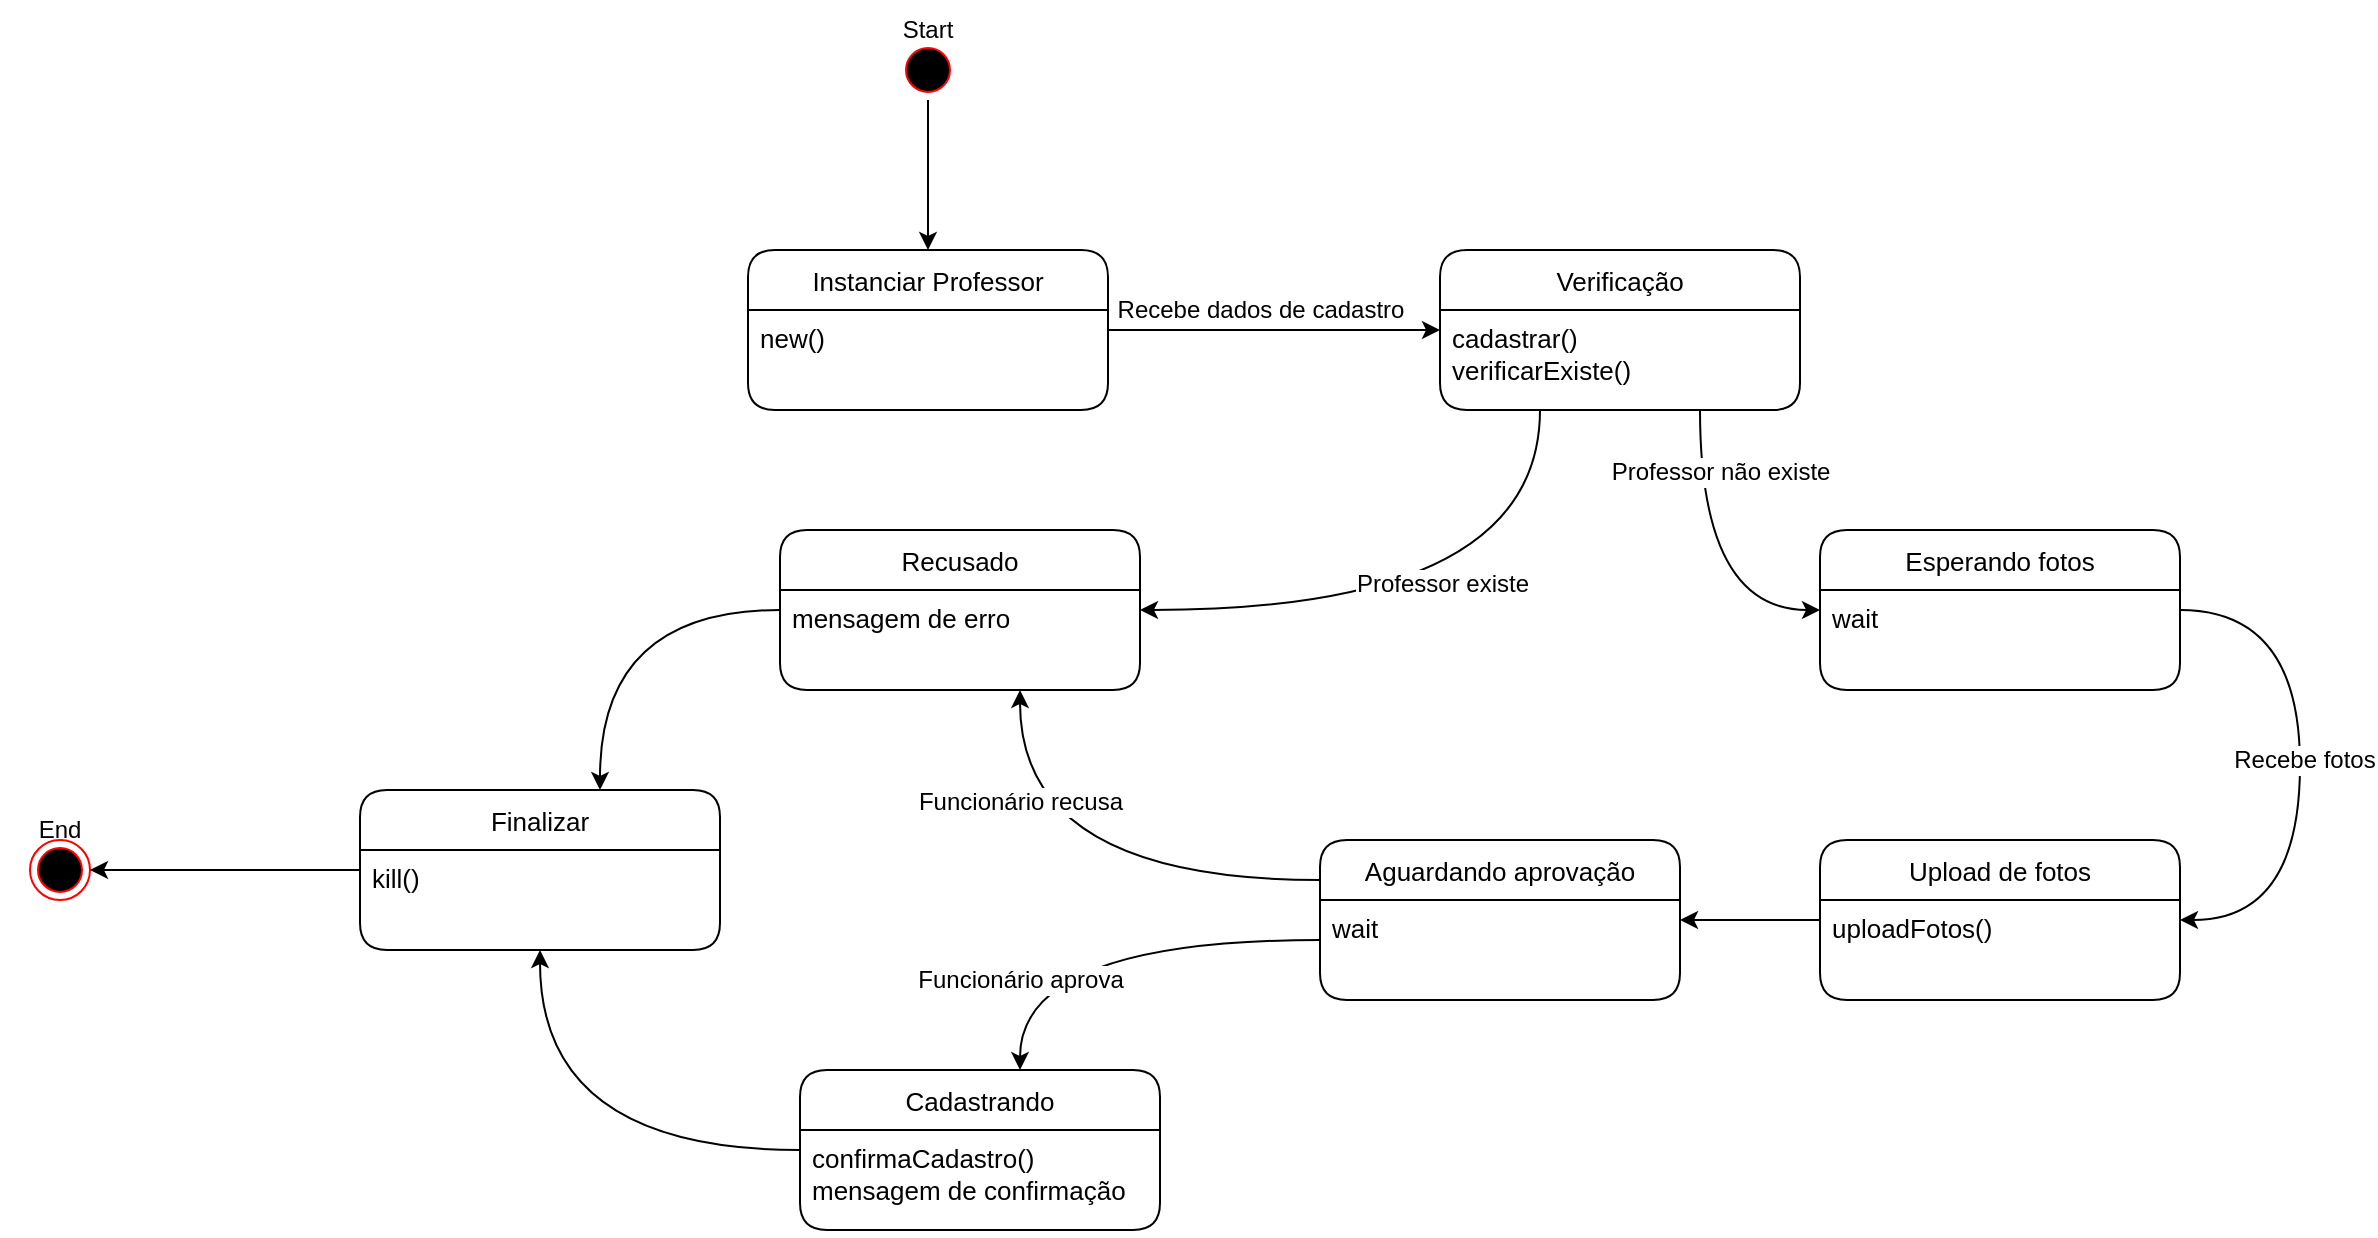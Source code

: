 <mxfile version="17.4.1" type="github">
  <diagram id="s0aPrs5HfquPw13XSlsm" name="Page-1">
    <mxGraphModel dx="1673" dy="934" grid="1" gridSize="10" guides="1" tooltips="1" connect="1" arrows="1" fold="1" page="1" pageScale="1" pageWidth="827" pageHeight="1169" math="0" shadow="0">
      <root>
        <mxCell id="0" />
        <mxCell id="1" parent="0" />
        <mxCell id="Yje8EIRbAULQ11PDXrBn-1" style="edgeStyle=orthogonalEdgeStyle;rounded=0;orthogonalLoop=1;jettySize=auto;html=1;fontSize=12;" edge="1" parent="1" source="Yje8EIRbAULQ11PDXrBn-5" target="Yje8EIRbAULQ11PDXrBn-18">
          <mxGeometry relative="1" as="geometry">
            <mxPoint x="940" y="435" as="targetPoint" />
          </mxGeometry>
        </mxCell>
        <mxCell id="Yje8EIRbAULQ11PDXrBn-2" value="Recebe dados de cadastro" style="edgeLabel;html=1;align=center;verticalAlign=middle;resizable=0;points=[];fontSize=12;" vertex="1" connectable="0" parent="Yje8EIRbAULQ11PDXrBn-1">
          <mxGeometry x="0.196" y="-1" relative="1" as="geometry">
            <mxPoint x="-24" y="-11" as="offset" />
          </mxGeometry>
        </mxCell>
        <mxCell id="Yje8EIRbAULQ11PDXrBn-5" value="Instanciar Professor" style="swimlane;fontStyle=0;childLayout=stackLayout;horizontal=1;startSize=30;horizontalStack=0;resizeParent=1;resizeParentMax=0;resizeLast=0;collapsible=1;marginBottom=0;rounded=1;fontSize=13;" vertex="1" parent="1">
          <mxGeometry x="734" y="335" width="180" height="80" as="geometry" />
        </mxCell>
        <mxCell id="Yje8EIRbAULQ11PDXrBn-6" value="new()" style="text;strokeColor=none;fillColor=none;align=left;verticalAlign=top;spacingLeft=4;spacingRight=4;overflow=hidden;points=[[0,0.5],[1,0.5]];portConstraint=eastwest;rotatable=0;fontSize=13;" vertex="1" parent="Yje8EIRbAULQ11PDXrBn-5">
          <mxGeometry y="30" width="180" height="50" as="geometry" />
        </mxCell>
        <mxCell id="Yje8EIRbAULQ11PDXrBn-7" value="" style="group" vertex="1" connectable="0" parent="1">
          <mxGeometry x="794" y="210" width="60" height="50" as="geometry" />
        </mxCell>
        <mxCell id="Yje8EIRbAULQ11PDXrBn-8" value="" style="ellipse;html=1;shape=startState;fillColor=#000000;strokeColor=#ff0000;rounded=1;" vertex="1" parent="Yje8EIRbAULQ11PDXrBn-7">
          <mxGeometry x="15" y="20" width="30" height="30" as="geometry" />
        </mxCell>
        <mxCell id="Yje8EIRbAULQ11PDXrBn-9" value="Start" style="text;html=1;strokeColor=none;fillColor=none;align=center;verticalAlign=middle;whiteSpace=wrap;rounded=0;" vertex="1" parent="Yje8EIRbAULQ11PDXrBn-7">
          <mxGeometry width="60" height="30" as="geometry" />
        </mxCell>
        <mxCell id="Yje8EIRbAULQ11PDXrBn-10" value="" style="group" vertex="1" connectable="0" parent="1">
          <mxGeometry x="360" y="610" width="60" height="50" as="geometry" />
        </mxCell>
        <mxCell id="Yje8EIRbAULQ11PDXrBn-11" value="" style="ellipse;html=1;shape=endState;fillColor=#000000;strokeColor=#ff0000;rounded=1;" vertex="1" parent="Yje8EIRbAULQ11PDXrBn-10">
          <mxGeometry x="15" y="20" width="30" height="30" as="geometry" />
        </mxCell>
        <mxCell id="Yje8EIRbAULQ11PDXrBn-12" value="End" style="text;html=1;strokeColor=none;fillColor=none;align=center;verticalAlign=middle;whiteSpace=wrap;rounded=0;" vertex="1" parent="Yje8EIRbAULQ11PDXrBn-10">
          <mxGeometry width="60" height="30" as="geometry" />
        </mxCell>
        <mxCell id="Yje8EIRbAULQ11PDXrBn-13" style="edgeStyle=orthogonalEdgeStyle;rounded=0;orthogonalLoop=1;jettySize=auto;html=1;" edge="1" parent="1" source="Yje8EIRbAULQ11PDXrBn-8" target="Yje8EIRbAULQ11PDXrBn-5">
          <mxGeometry relative="1" as="geometry" />
        </mxCell>
        <mxCell id="Yje8EIRbAULQ11PDXrBn-14" style="edgeStyle=orthogonalEdgeStyle;rounded=0;orthogonalLoop=1;jettySize=auto;html=1;fontSize=12;curved=1;" edge="1" parent="1" source="Yje8EIRbAULQ11PDXrBn-18" target="Yje8EIRbAULQ11PDXrBn-21">
          <mxGeometry relative="1" as="geometry">
            <Array as="points">
              <mxPoint x="1130" y="515" />
            </Array>
          </mxGeometry>
        </mxCell>
        <mxCell id="Yje8EIRbAULQ11PDXrBn-15" value="Professor existe" style="edgeLabel;html=1;align=center;verticalAlign=middle;resizable=0;points=[];fontSize=12;" vertex="1" connectable="0" parent="Yje8EIRbAULQ11PDXrBn-14">
          <mxGeometry x="-0.204" y="10" relative="1" as="geometry">
            <mxPoint x="-30" y="-23" as="offset" />
          </mxGeometry>
        </mxCell>
        <mxCell id="Yje8EIRbAULQ11PDXrBn-16" style="edgeStyle=orthogonalEdgeStyle;curved=1;rounded=0;orthogonalLoop=1;jettySize=auto;html=1;fontSize=12;" edge="1" parent="1" source="Yje8EIRbAULQ11PDXrBn-18" target="Yje8EIRbAULQ11PDXrBn-25">
          <mxGeometry relative="1" as="geometry">
            <Array as="points">
              <mxPoint x="1210" y="515" />
            </Array>
          </mxGeometry>
        </mxCell>
        <mxCell id="Yje8EIRbAULQ11PDXrBn-17" value="Professor não existe" style="edgeLabel;html=1;align=center;verticalAlign=middle;resizable=0;points=[];fontSize=12;" vertex="1" connectable="0" parent="Yje8EIRbAULQ11PDXrBn-16">
          <mxGeometry x="-0.526" y="-9" relative="1" as="geometry">
            <mxPoint x="19" y="-7" as="offset" />
          </mxGeometry>
        </mxCell>
        <mxCell id="Yje8EIRbAULQ11PDXrBn-18" value="Verificação" style="swimlane;fontStyle=0;childLayout=stackLayout;horizontal=1;startSize=30;horizontalStack=0;resizeParent=1;resizeParentMax=0;resizeLast=0;collapsible=1;marginBottom=0;rounded=1;fontSize=13;" vertex="1" parent="1">
          <mxGeometry x="1080" y="335" width="180" height="80" as="geometry" />
        </mxCell>
        <mxCell id="Yje8EIRbAULQ11PDXrBn-19" value="cadastrar()&#xa;verificarExiste()" style="text;strokeColor=none;fillColor=none;align=left;verticalAlign=top;spacingLeft=4;spacingRight=4;overflow=hidden;points=[[0,0.5],[1,0.5]];portConstraint=eastwest;rotatable=0;fontSize=13;" vertex="1" parent="Yje8EIRbAULQ11PDXrBn-18">
          <mxGeometry y="30" width="180" height="50" as="geometry" />
        </mxCell>
        <mxCell id="Yje8EIRbAULQ11PDXrBn-20" style="edgeStyle=orthogonalEdgeStyle;curved=1;rounded=0;orthogonalLoop=1;jettySize=auto;html=1;fontSize=12;" edge="1" parent="1" source="Yje8EIRbAULQ11PDXrBn-21" target="Yje8EIRbAULQ11PDXrBn-38">
          <mxGeometry relative="1" as="geometry">
            <Array as="points">
              <mxPoint x="660" y="515" />
            </Array>
          </mxGeometry>
        </mxCell>
        <mxCell id="Yje8EIRbAULQ11PDXrBn-21" value="Recusado" style="swimlane;fontStyle=0;childLayout=stackLayout;horizontal=1;startSize=30;horizontalStack=0;resizeParent=1;resizeParentMax=0;resizeLast=0;collapsible=1;marginBottom=0;rounded=1;fontSize=13;" vertex="1" parent="1">
          <mxGeometry x="750" y="475" width="180" height="80" as="geometry" />
        </mxCell>
        <mxCell id="Yje8EIRbAULQ11PDXrBn-22" value="mensagem de erro&#xa;" style="text;strokeColor=none;fillColor=none;align=left;verticalAlign=top;spacingLeft=4;spacingRight=4;overflow=hidden;points=[[0,0.5],[1,0.5]];portConstraint=eastwest;rotatable=0;fontSize=13;" vertex="1" parent="Yje8EIRbAULQ11PDXrBn-21">
          <mxGeometry y="30" width="180" height="50" as="geometry" />
        </mxCell>
        <mxCell id="Yje8EIRbAULQ11PDXrBn-23" style="edgeStyle=orthogonalEdgeStyle;rounded=0;orthogonalLoop=1;jettySize=auto;html=1;fontSize=12;curved=1;" edge="1" parent="1" source="Yje8EIRbAULQ11PDXrBn-25" target="Yje8EIRbAULQ11PDXrBn-28">
          <mxGeometry relative="1" as="geometry">
            <Array as="points">
              <mxPoint x="1510" y="515" />
              <mxPoint x="1510" y="670" />
            </Array>
          </mxGeometry>
        </mxCell>
        <mxCell id="Yje8EIRbAULQ11PDXrBn-24" value="Recebe fotos" style="edgeLabel;html=1;align=center;verticalAlign=middle;resizable=0;points=[];fontSize=12;" vertex="1" connectable="0" parent="Yje8EIRbAULQ11PDXrBn-23">
          <mxGeometry x="-0.119" y="-1" relative="1" as="geometry">
            <mxPoint x="3" y="14" as="offset" />
          </mxGeometry>
        </mxCell>
        <mxCell id="Yje8EIRbAULQ11PDXrBn-25" value="Esperando fotos" style="swimlane;fontStyle=0;childLayout=stackLayout;horizontal=1;startSize=30;horizontalStack=0;resizeParent=1;resizeParentMax=0;resizeLast=0;collapsible=1;marginBottom=0;rounded=1;fontSize=13;" vertex="1" parent="1">
          <mxGeometry x="1270" y="475" width="180" height="80" as="geometry" />
        </mxCell>
        <mxCell id="Yje8EIRbAULQ11PDXrBn-26" value="wait" style="text;strokeColor=none;fillColor=none;align=left;verticalAlign=top;spacingLeft=4;spacingRight=4;overflow=hidden;points=[[0,0.5],[1,0.5]];portConstraint=eastwest;rotatable=0;fontSize=13;" vertex="1" parent="Yje8EIRbAULQ11PDXrBn-25">
          <mxGeometry y="30" width="180" height="50" as="geometry" />
        </mxCell>
        <mxCell id="Yje8EIRbAULQ11PDXrBn-27" style="edgeStyle=orthogonalEdgeStyle;curved=1;rounded=0;orthogonalLoop=1;jettySize=auto;html=1;fontSize=12;" edge="1" parent="1" source="Yje8EIRbAULQ11PDXrBn-28" target="Yje8EIRbAULQ11PDXrBn-32">
          <mxGeometry relative="1" as="geometry" />
        </mxCell>
        <mxCell id="Yje8EIRbAULQ11PDXrBn-28" value="Upload de fotos" style="swimlane;fontStyle=0;childLayout=stackLayout;horizontal=1;startSize=30;horizontalStack=0;resizeParent=1;resizeParentMax=0;resizeLast=0;collapsible=1;marginBottom=0;rounded=1;fontSize=13;" vertex="1" parent="1">
          <mxGeometry x="1270" y="630" width="180" height="80" as="geometry" />
        </mxCell>
        <mxCell id="Yje8EIRbAULQ11PDXrBn-29" value="uploadFotos()" style="text;strokeColor=none;fillColor=none;align=left;verticalAlign=top;spacingLeft=4;spacingRight=4;overflow=hidden;points=[[0,0.5],[1,0.5]];portConstraint=eastwest;rotatable=0;fontSize=13;" vertex="1" parent="Yje8EIRbAULQ11PDXrBn-28">
          <mxGeometry y="30" width="180" height="50" as="geometry" />
        </mxCell>
        <mxCell id="Yje8EIRbAULQ11PDXrBn-30" style="edgeStyle=orthogonalEdgeStyle;curved=1;rounded=0;orthogonalLoop=1;jettySize=auto;html=1;fontSize=12;" edge="1" parent="1" source="Yje8EIRbAULQ11PDXrBn-32" target="Yje8EIRbAULQ11PDXrBn-21">
          <mxGeometry relative="1" as="geometry">
            <Array as="points">
              <mxPoint x="870" y="650" />
            </Array>
          </mxGeometry>
        </mxCell>
        <mxCell id="Yje8EIRbAULQ11PDXrBn-31" value="Funcionário recusa" style="edgeLabel;html=1;align=center;verticalAlign=middle;resizable=0;points=[];fontSize=12;" vertex="1" connectable="0" parent="Yje8EIRbAULQ11PDXrBn-30">
          <mxGeometry x="0.319" y="-15" relative="1" as="geometry">
            <mxPoint x="-15" y="-28" as="offset" />
          </mxGeometry>
        </mxCell>
        <mxCell id="Yje8EIRbAULQ11PDXrBn-32" value="Aguardando aprovação" style="swimlane;fontStyle=0;childLayout=stackLayout;horizontal=1;startSize=30;horizontalStack=0;resizeParent=1;resizeParentMax=0;resizeLast=0;collapsible=1;marginBottom=0;rounded=1;fontSize=13;" vertex="1" parent="1">
          <mxGeometry x="1020" y="630" width="180" height="80" as="geometry" />
        </mxCell>
        <mxCell id="Yje8EIRbAULQ11PDXrBn-33" value="wait" style="text;strokeColor=none;fillColor=none;align=left;verticalAlign=top;spacingLeft=4;spacingRight=4;overflow=hidden;points=[[0,0.5],[1,0.5]];portConstraint=eastwest;rotatable=0;fontSize=13;" vertex="1" parent="Yje8EIRbAULQ11PDXrBn-32">
          <mxGeometry y="30" width="180" height="50" as="geometry" />
        </mxCell>
        <mxCell id="Yje8EIRbAULQ11PDXrBn-34" style="edgeStyle=orthogonalEdgeStyle;curved=1;rounded=0;orthogonalLoop=1;jettySize=auto;html=1;fontSize=12;" edge="1" parent="1" source="Yje8EIRbAULQ11PDXrBn-35" target="Yje8EIRbAULQ11PDXrBn-38">
          <mxGeometry relative="1" as="geometry" />
        </mxCell>
        <mxCell id="Yje8EIRbAULQ11PDXrBn-35" value="Cadastrando" style="swimlane;fontStyle=0;childLayout=stackLayout;horizontal=1;startSize=30;horizontalStack=0;resizeParent=1;resizeParentMax=0;resizeLast=0;collapsible=1;marginBottom=0;rounded=1;fontSize=13;" vertex="1" parent="1">
          <mxGeometry x="760" y="745" width="180" height="80" as="geometry" />
        </mxCell>
        <mxCell id="Yje8EIRbAULQ11PDXrBn-36" value="confirmaCadastro()&#xa;mensagem de confirmação" style="text;strokeColor=none;fillColor=none;align=left;verticalAlign=top;spacingLeft=4;spacingRight=4;overflow=hidden;points=[[0,0.5],[1,0.5]];portConstraint=eastwest;rotatable=0;fontSize=13;" vertex="1" parent="Yje8EIRbAULQ11PDXrBn-35">
          <mxGeometry y="30" width="180" height="50" as="geometry" />
        </mxCell>
        <mxCell id="Yje8EIRbAULQ11PDXrBn-37" style="edgeStyle=orthogonalEdgeStyle;curved=1;rounded=0;orthogonalLoop=1;jettySize=auto;html=1;fontSize=12;" edge="1" parent="1" source="Yje8EIRbAULQ11PDXrBn-38" target="Yje8EIRbAULQ11PDXrBn-11">
          <mxGeometry relative="1" as="geometry" />
        </mxCell>
        <mxCell id="Yje8EIRbAULQ11PDXrBn-38" value="Finalizar" style="swimlane;fontStyle=0;childLayout=stackLayout;horizontal=1;startSize=30;horizontalStack=0;resizeParent=1;resizeParentMax=0;resizeLast=0;collapsible=1;marginBottom=0;rounded=1;fontSize=13;" vertex="1" parent="1">
          <mxGeometry x="540" y="605" width="180" height="80" as="geometry" />
        </mxCell>
        <mxCell id="Yje8EIRbAULQ11PDXrBn-39" value="kill()" style="text;strokeColor=none;fillColor=none;align=left;verticalAlign=top;spacingLeft=4;spacingRight=4;overflow=hidden;points=[[0,0.5],[1,0.5]];portConstraint=eastwest;rotatable=0;fontSize=13;" vertex="1" parent="Yje8EIRbAULQ11PDXrBn-38">
          <mxGeometry y="30" width="180" height="50" as="geometry" />
        </mxCell>
        <mxCell id="Yje8EIRbAULQ11PDXrBn-40" style="edgeStyle=orthogonalEdgeStyle;curved=1;rounded=0;orthogonalLoop=1;jettySize=auto;html=1;fontSize=12;" edge="1" parent="1" source="Yje8EIRbAULQ11PDXrBn-33" target="Yje8EIRbAULQ11PDXrBn-35">
          <mxGeometry relative="1" as="geometry">
            <Array as="points">
              <mxPoint x="870" y="680" />
            </Array>
          </mxGeometry>
        </mxCell>
        <mxCell id="Yje8EIRbAULQ11PDXrBn-41" value="Funcionário aprova" style="edgeLabel;html=1;align=center;verticalAlign=middle;resizable=0;points=[];fontSize=12;" vertex="1" connectable="0" parent="Yje8EIRbAULQ11PDXrBn-40">
          <mxGeometry x="-0.468" y="3" relative="1" as="geometry">
            <mxPoint x="-93" y="17" as="offset" />
          </mxGeometry>
        </mxCell>
      </root>
    </mxGraphModel>
  </diagram>
</mxfile>
